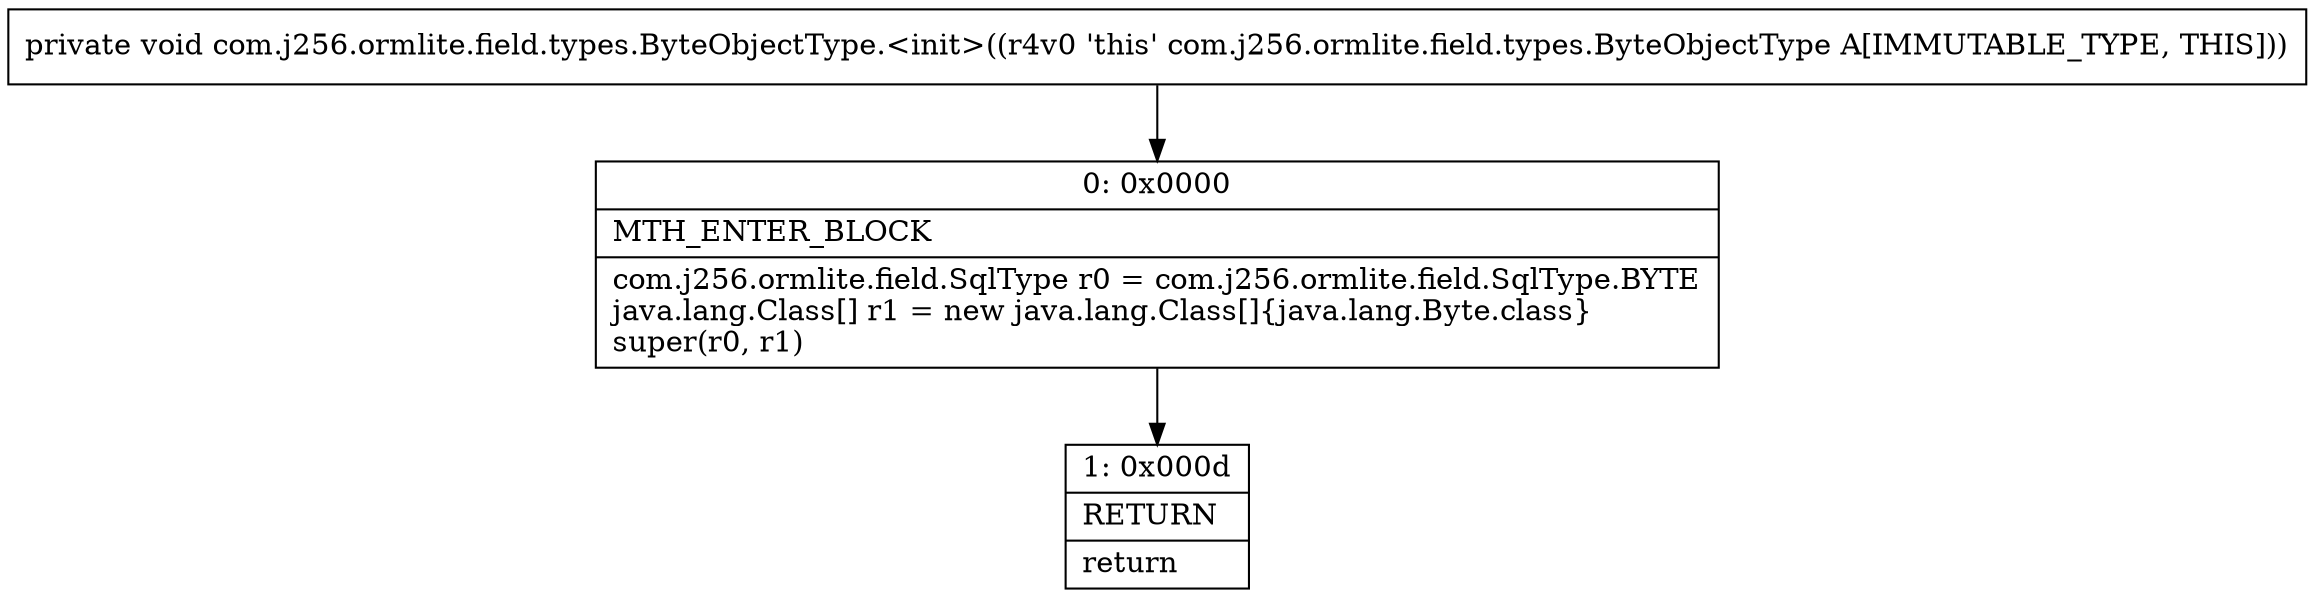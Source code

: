 digraph "CFG forcom.j256.ormlite.field.types.ByteObjectType.\<init\>()V" {
Node_0 [shape=record,label="{0\:\ 0x0000|MTH_ENTER_BLOCK\l|com.j256.ormlite.field.SqlType r0 = com.j256.ormlite.field.SqlType.BYTE\ljava.lang.Class[] r1 = new java.lang.Class[]\{java.lang.Byte.class\}\lsuper(r0, r1)\l}"];
Node_1 [shape=record,label="{1\:\ 0x000d|RETURN\l|return\l}"];
MethodNode[shape=record,label="{private void com.j256.ormlite.field.types.ByteObjectType.\<init\>((r4v0 'this' com.j256.ormlite.field.types.ByteObjectType A[IMMUTABLE_TYPE, THIS])) }"];
MethodNode -> Node_0;
Node_0 -> Node_1;
}

